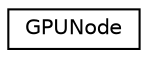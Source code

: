 digraph G
{
  edge [fontname="Helvetica",fontsize="10",labelfontname="Helvetica",labelfontsize="10"];
  node [fontname="Helvetica",fontsize="10",shape=record];
  rankdir=LR;
  Node1 [label="GPUNode",height=0.2,width=0.4,color="black", fillcolor="white", style="filled",URL="$d6/d8e/structGPUNode.html"];
}

